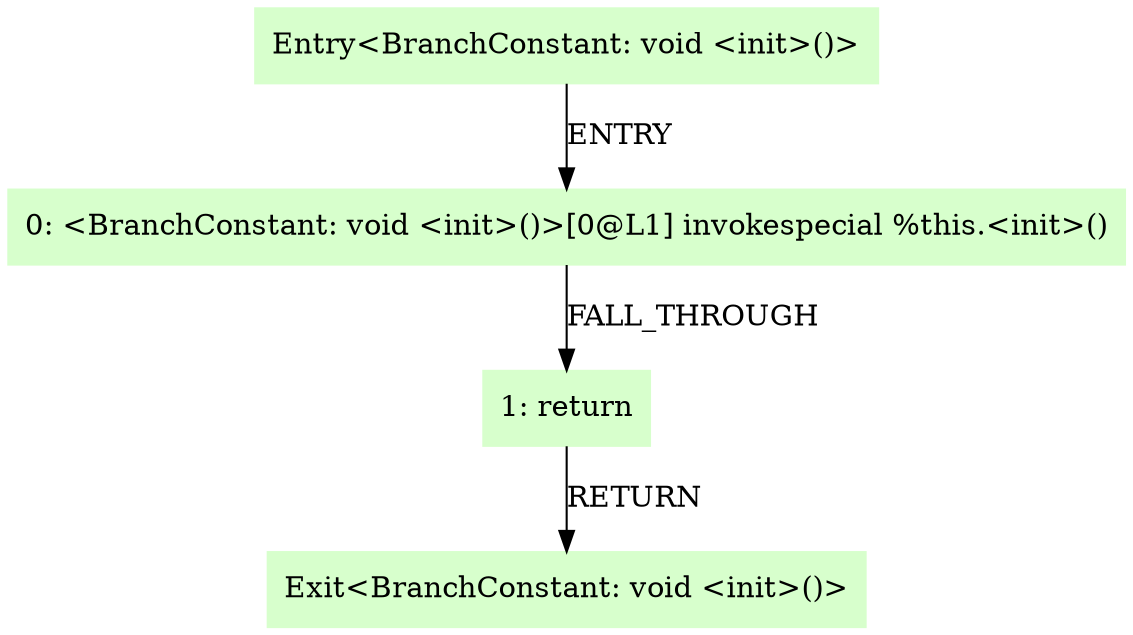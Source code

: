 digraph G {
  node [shape=box,style=filled,color=".3 .2 1.0",];
  "0" [label="Entry<BranchConstant: void <init>()>",];
  "1" [label="0: <BranchConstant: void <init>()>[0@L1] invokespecial %this.<init>()",];
  "2" [label="1: return",];
  "3" [label="Exit<BranchConstant: void <init>()>",];
  "0" -> "1" [label="ENTRY",];
  "1" -> "2" [label="FALL_THROUGH",];
  "2" -> "3" [label="RETURN",];
}

